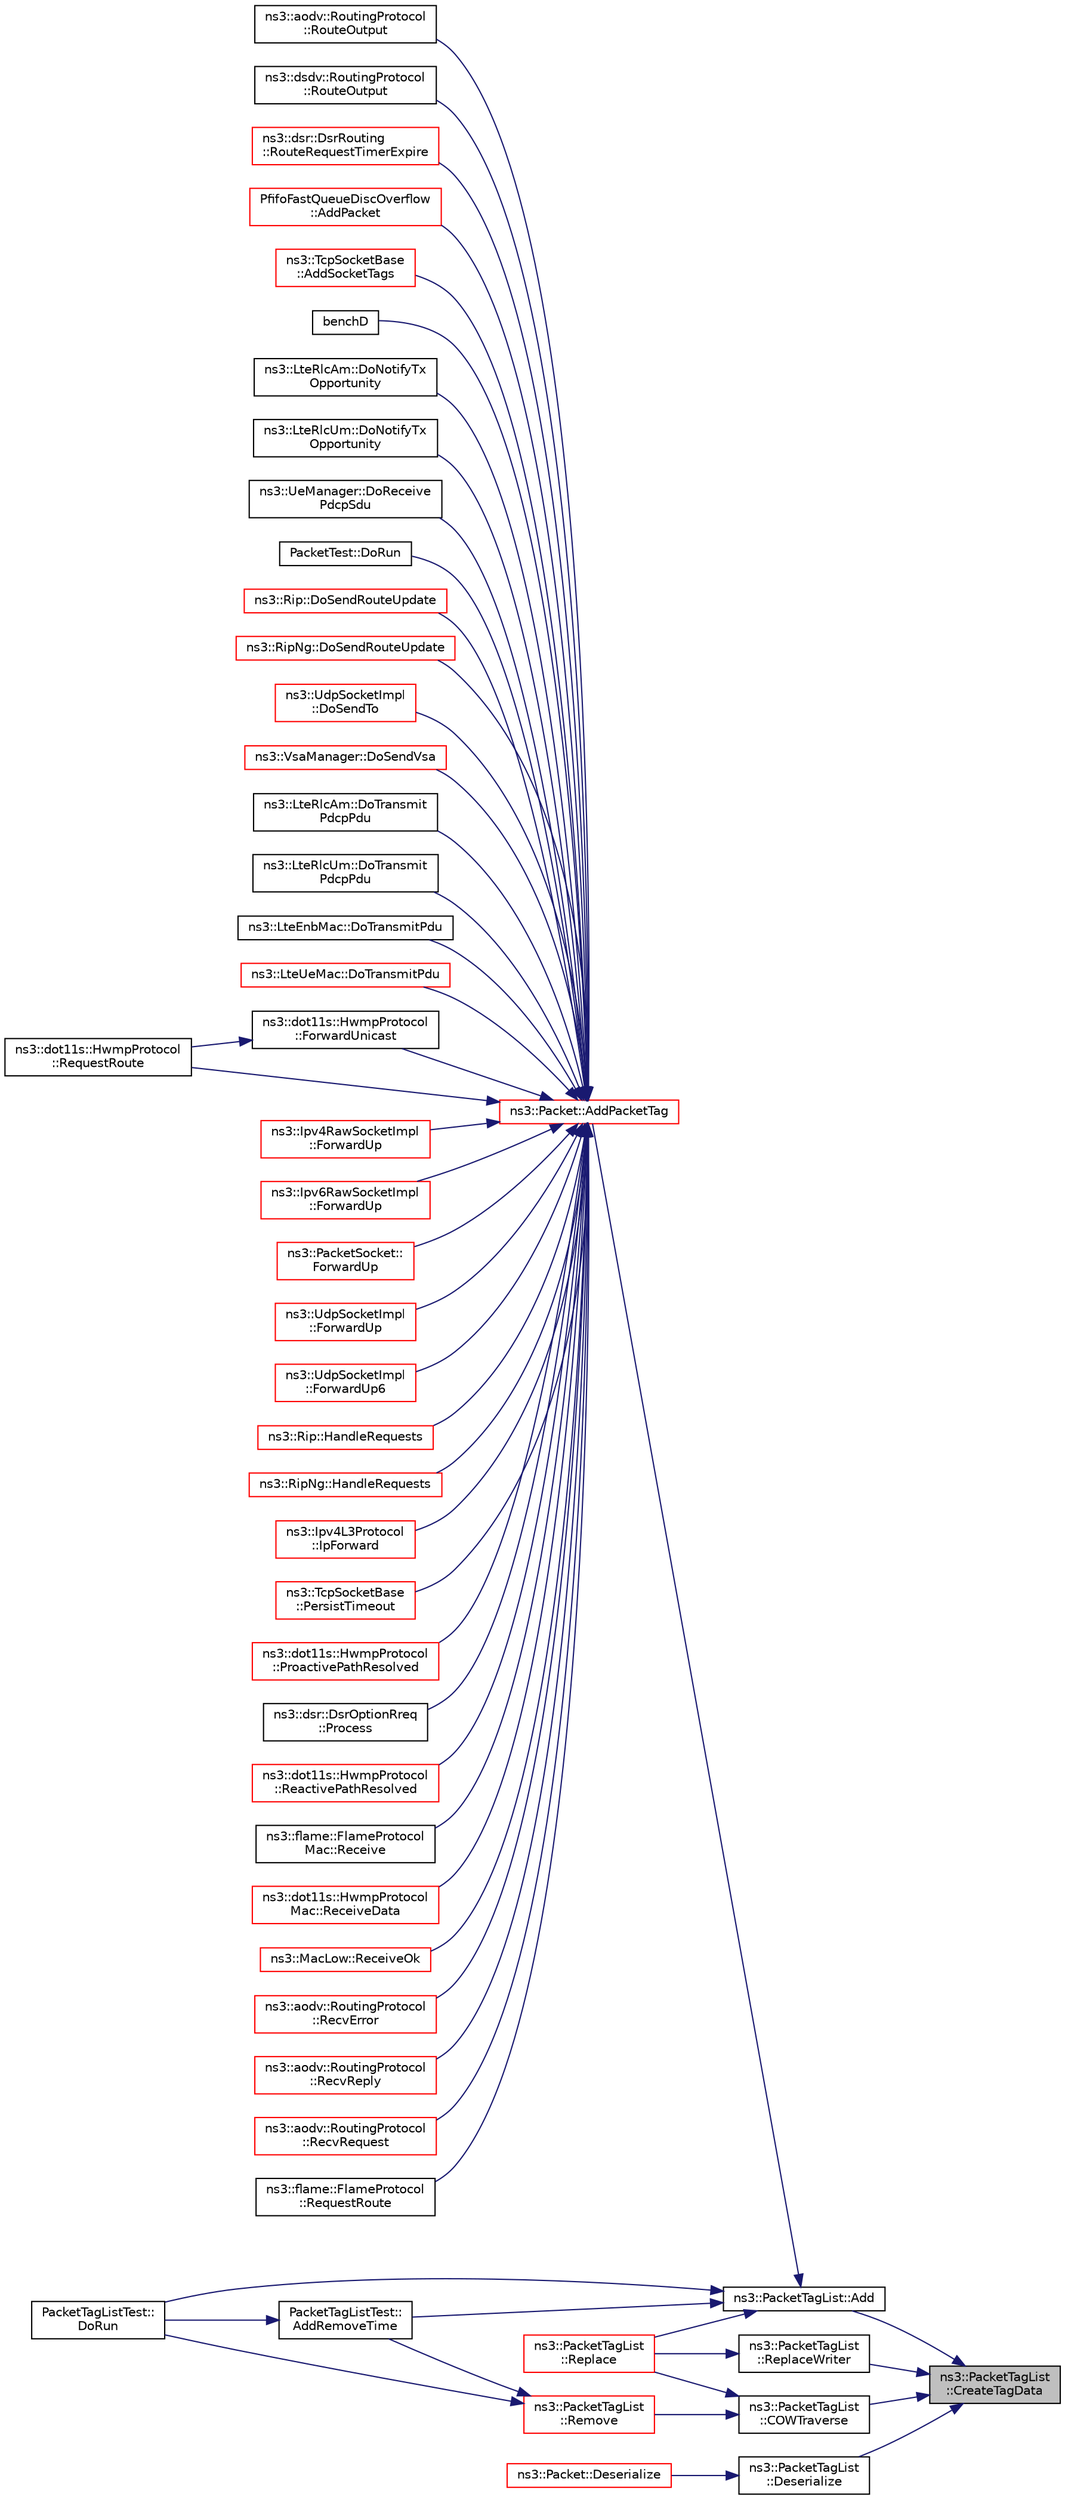 digraph "ns3::PacketTagList::CreateTagData"
{
 // LATEX_PDF_SIZE
  edge [fontname="Helvetica",fontsize="10",labelfontname="Helvetica",labelfontsize="10"];
  node [fontname="Helvetica",fontsize="10",shape=record];
  rankdir="RL";
  Node1 [label="ns3::PacketTagList\l::CreateTagData",height=0.2,width=0.4,color="black", fillcolor="grey75", style="filled", fontcolor="black",tooltip="Allocate and construct a TagData struct, sizing the data area large enough to serialize dataSize byte..."];
  Node1 -> Node2 [dir="back",color="midnightblue",fontsize="10",style="solid",fontname="Helvetica"];
  Node2 [label="ns3::PacketTagList::Add",height=0.2,width=0.4,color="black", fillcolor="white", style="filled",URL="$classns3_1_1_packet_tag_list.html#af0d2442e29d24184d7c439f69977fbad",tooltip="Add a tag to the head of this branch."];
  Node2 -> Node3 [dir="back",color="midnightblue",fontsize="10",style="solid",fontname="Helvetica"];
  Node3 [label="ns3::Packet::AddPacketTag",height=0.2,width=0.4,color="red", fillcolor="white", style="filled",URL="$classns3_1_1_packet.html#ac4a6bcd77e58bdc14c42a7d572d66cc9",tooltip="Add a packet tag."];
  Node3 -> Node4 [dir="back",color="midnightblue",fontsize="10",style="solid",fontname="Helvetica"];
  Node4 [label="PfifoFastQueueDiscOverflow\l::AddPacket",height=0.2,width=0.4,color="red", fillcolor="white", style="filled",URL="$class_pfifo_fast_queue_disc_overflow.html#a582831d7aed3c5d5f57d3bd4859a7f89",tooltip=" "];
  Node3 -> Node6 [dir="back",color="midnightblue",fontsize="10",style="solid",fontname="Helvetica"];
  Node6 [label="ns3::TcpSocketBase\l::AddSocketTags",height=0.2,width=0.4,color="red", fillcolor="white", style="filled",URL="$classns3_1_1_tcp_socket_base.html#aff0f88774a2a2aba389da4590655a839",tooltip="Add Tags for the Socket."];
  Node3 -> Node54 [dir="back",color="midnightblue",fontsize="10",style="solid",fontname="Helvetica"];
  Node54 [label="benchD",height=0.2,width=0.4,color="black", fillcolor="white", style="filled",URL="$bench-packets_8cc.html#a634d9ba79419175aa50058585770b0b6",tooltip=" "];
  Node3 -> Node55 [dir="back",color="midnightblue",fontsize="10",style="solid",fontname="Helvetica"];
  Node55 [label="ns3::LteRlcAm::DoNotifyTx\lOpportunity",height=0.2,width=0.4,color="black", fillcolor="white", style="filled",URL="$classns3_1_1_lte_rlc_am.html#a529666294956659251df1e79ffd3fca5",tooltip="MAC SAP."];
  Node3 -> Node56 [dir="back",color="midnightblue",fontsize="10",style="solid",fontname="Helvetica"];
  Node56 [label="ns3::LteRlcUm::DoNotifyTx\lOpportunity",height=0.2,width=0.4,color="black", fillcolor="white", style="filled",URL="$classns3_1_1_lte_rlc_um.html#a8d744cea1946d4fe5ecaaf867e51d19a",tooltip="MAC SAP."];
  Node3 -> Node57 [dir="back",color="midnightblue",fontsize="10",style="solid",fontname="Helvetica"];
  Node57 [label="ns3::UeManager::DoReceive\lPdcpSdu",height=0.2,width=0.4,color="black", fillcolor="white", style="filled",URL="$classns3_1_1_ue_manager.html#a703c64cf61f89afeb54461985d47ac44",tooltip="Receive PDCP SDU function."];
  Node3 -> Node58 [dir="back",color="midnightblue",fontsize="10",style="solid",fontname="Helvetica"];
  Node58 [label="PacketTest::DoRun",height=0.2,width=0.4,color="black", fillcolor="white", style="filled",URL="$class_packet_test.html#a2f4d69aa1b21616ea14efd54fee55da2",tooltip="Implementation to actually run this TestCase."];
  Node3 -> Node59 [dir="back",color="midnightblue",fontsize="10",style="solid",fontname="Helvetica"];
  Node59 [label="ns3::Rip::DoSendRouteUpdate",height=0.2,width=0.4,color="red", fillcolor="white", style="filled",URL="$classns3_1_1_rip.html#a106f73869862c38c070faec379542e05",tooltip="Send Routing Updates on all interfaces."];
  Node3 -> Node70 [dir="back",color="midnightblue",fontsize="10",style="solid",fontname="Helvetica"];
  Node70 [label="ns3::RipNg::DoSendRouteUpdate",height=0.2,width=0.4,color="red", fillcolor="white", style="filled",URL="$classns3_1_1_rip_ng.html#a110005349bf811e1b0f6af182298be15",tooltip="Send Routing Updates on all interfaces."];
  Node3 -> Node81 [dir="back",color="midnightblue",fontsize="10",style="solid",fontname="Helvetica"];
  Node81 [label="ns3::UdpSocketImpl\l::DoSendTo",height=0.2,width=0.4,color="red", fillcolor="white", style="filled",URL="$classns3_1_1_udp_socket_impl.html#a18b22c398f6e9a7806f92b6a3ca7b3e8",tooltip="Send a packet to a specific destination and port (IPv4)"];
  Node3 -> Node86 [dir="back",color="midnightblue",fontsize="10",style="solid",fontname="Helvetica"];
  Node86 [label="ns3::VsaManager::DoSendVsa",height=0.2,width=0.4,color="red", fillcolor="white", style="filled",URL="$classns3_1_1_vsa_manager.html#a3d56f68f3b98bd45ccc6c56c9a6244db",tooltip=" "];
  Node3 -> Node89 [dir="back",color="midnightblue",fontsize="10",style="solid",fontname="Helvetica"];
  Node89 [label="ns3::LteRlcAm::DoTransmit\lPdcpPdu",height=0.2,width=0.4,color="black", fillcolor="white", style="filled",URL="$classns3_1_1_lte_rlc_am.html#a08891c18fe319cee6eede513a65a892b",tooltip="RLC SAP."];
  Node3 -> Node90 [dir="back",color="midnightblue",fontsize="10",style="solid",fontname="Helvetica"];
  Node90 [label="ns3::LteRlcUm::DoTransmit\lPdcpPdu",height=0.2,width=0.4,color="black", fillcolor="white", style="filled",URL="$classns3_1_1_lte_rlc_um.html#ac7e23317792e8464ac9feafdcd7e1f74",tooltip="RLC SAP."];
  Node3 -> Node91 [dir="back",color="midnightblue",fontsize="10",style="solid",fontname="Helvetica"];
  Node91 [label="ns3::LteEnbMac::DoTransmitPdu",height=0.2,width=0.4,color="black", fillcolor="white", style="filled",URL="$classns3_1_1_lte_enb_mac.html#a5fef79e565ca07f4873cdfbfc9c601f1",tooltip="Transmit PDU function."];
  Node3 -> Node92 [dir="back",color="midnightblue",fontsize="10",style="solid",fontname="Helvetica"];
  Node92 [label="ns3::LteUeMac::DoTransmitPdu",height=0.2,width=0.4,color="red", fillcolor="white", style="filled",URL="$classns3_1_1_lte_ue_mac.html#aa1a5f1f1b609931012506db7a57e345a",tooltip="Transmit PDU function."];
  Node3 -> Node94 [dir="back",color="midnightblue",fontsize="10",style="solid",fontname="Helvetica"];
  Node94 [label="ns3::dot11s::HwmpProtocol\l::ForwardUnicast",height=0.2,width=0.4,color="black", fillcolor="white", style="filled",URL="$classns3_1_1dot11s_1_1_hwmp_protocol.html#ad2284f9a590203f8c407e3ab03560edf",tooltip="Like RequestRoute, but for unicast packets."];
  Node94 -> Node95 [dir="back",color="midnightblue",fontsize="10",style="solid",fontname="Helvetica"];
  Node95 [label="ns3::dot11s::HwmpProtocol\l::RequestRoute",height=0.2,width=0.4,color="black", fillcolor="white", style="filled",URL="$classns3_1_1dot11s_1_1_hwmp_protocol.html#aedaf2770cdde104e445b870fd9b37617",tooltip="Route request, inherited from MeshL2RoutingProtocol."];
  Node3 -> Node96 [dir="back",color="midnightblue",fontsize="10",style="solid",fontname="Helvetica"];
  Node96 [label="ns3::Ipv4RawSocketImpl\l::ForwardUp",height=0.2,width=0.4,color="red", fillcolor="white", style="filled",URL="$classns3_1_1_ipv4_raw_socket_impl.html#ab4fc4f9979027503156102d42ec62e9b",tooltip="Forward up to receive method."];
  Node3 -> Node102 [dir="back",color="midnightblue",fontsize="10",style="solid",fontname="Helvetica"];
  Node102 [label="ns3::Ipv6RawSocketImpl\l::ForwardUp",height=0.2,width=0.4,color="red", fillcolor="white", style="filled",URL="$classns3_1_1_ipv6_raw_socket_impl.html#a9b9d0def6375d0a3fbcaa552ebc3e03d",tooltip="Forward up to receive method."];
  Node3 -> Node108 [dir="back",color="midnightblue",fontsize="10",style="solid",fontname="Helvetica"];
  Node108 [label="ns3::PacketSocket::\lForwardUp",height=0.2,width=0.4,color="red", fillcolor="white", style="filled",URL="$classns3_1_1_packet_socket.html#a889f1446a549aecd23e6f442791ae6b7",tooltip="Called by the L3 protocol when it received a packet to pass on to TCP."];
  Node3 -> Node113 [dir="back",color="midnightblue",fontsize="10",style="solid",fontname="Helvetica"];
  Node113 [label="ns3::UdpSocketImpl\l::ForwardUp",height=0.2,width=0.4,color="red", fillcolor="white", style="filled",URL="$classns3_1_1_udp_socket_impl.html#ac7ad1051f59ee35a9083a457bd6c5642",tooltip="Called by the L3 protocol when it received a packet to pass on to TCP."];
  Node3 -> Node117 [dir="back",color="midnightblue",fontsize="10",style="solid",fontname="Helvetica"];
  Node117 [label="ns3::UdpSocketImpl\l::ForwardUp6",height=0.2,width=0.4,color="red", fillcolor="white", style="filled",URL="$classns3_1_1_udp_socket_impl.html#a1550f484c8c62c215a44e8c13694986b",tooltip="Called by the L3 protocol when it received a packet to pass on to TCP."];
  Node3 -> Node118 [dir="back",color="midnightblue",fontsize="10",style="solid",fontname="Helvetica"];
  Node118 [label="ns3::Rip::HandleRequests",height=0.2,width=0.4,color="red", fillcolor="white", style="filled",URL="$classns3_1_1_rip.html#a4094ed6c40c666f7567245eef2376fe9",tooltip="Handle RIP requests."];
  Node3 -> Node119 [dir="back",color="midnightblue",fontsize="10",style="solid",fontname="Helvetica"];
  Node119 [label="ns3::RipNg::HandleRequests",height=0.2,width=0.4,color="red", fillcolor="white", style="filled",URL="$classns3_1_1_rip_ng.html#adb06ee7b823c0d7ae5b45b637c1ffd19",tooltip="Handle RIPng requests."];
  Node3 -> Node120 [dir="back",color="midnightblue",fontsize="10",style="solid",fontname="Helvetica"];
  Node120 [label="ns3::Ipv4L3Protocol\l::IpForward",height=0.2,width=0.4,color="red", fillcolor="white", style="filled",URL="$classns3_1_1_ipv4_l3_protocol.html#ae00b4ef6c6907a602898800ee5dcbc57",tooltip="Forward a packet."];
  Node3 -> Node121 [dir="back",color="midnightblue",fontsize="10",style="solid",fontname="Helvetica"];
  Node121 [label="ns3::TcpSocketBase\l::PersistTimeout",height=0.2,width=0.4,color="red", fillcolor="white", style="filled",URL="$classns3_1_1_tcp_socket_base.html#a80fe451da81e0059154321eee693de31",tooltip="Send 1 byte probe to get an updated window size."];
  Node3 -> Node122 [dir="back",color="midnightblue",fontsize="10",style="solid",fontname="Helvetica"];
  Node122 [label="ns3::dot11s::HwmpProtocol\l::ProactivePathResolved",height=0.2,width=0.4,color="red", fillcolor="white", style="filled",URL="$classns3_1_1dot11s_1_1_hwmp_protocol.html#ad6c9925336d3061cf5675cd459216883",tooltip=" "];
  Node3 -> Node124 [dir="back",color="midnightblue",fontsize="10",style="solid",fontname="Helvetica"];
  Node124 [label="ns3::dsr::DsrOptionRreq\l::Process",height=0.2,width=0.4,color="black", fillcolor="white", style="filled",URL="$classns3_1_1dsr_1_1_dsr_option_rreq.html#a439e889d11973e48e3674c6e86aaee99",tooltip="Process method."];
  Node3 -> Node125 [dir="back",color="midnightblue",fontsize="10",style="solid",fontname="Helvetica"];
  Node125 [label="ns3::dot11s::HwmpProtocol\l::ReactivePathResolved",height=0.2,width=0.4,color="red", fillcolor="white", style="filled",URL="$classns3_1_1dot11s_1_1_hwmp_protocol.html#ac9ee2097883725cf40dd05537e12a9eb",tooltip=" "];
  Node3 -> Node127 [dir="back",color="midnightblue",fontsize="10",style="solid",fontname="Helvetica"];
  Node127 [label="ns3::flame::FlameProtocol\lMac::Receive",height=0.2,width=0.4,color="black", fillcolor="white", style="filled",URL="$classns3_1_1flame_1_1_flame_protocol_mac.html#acbb5e05076cc472cdd9dbb57eda73091",tooltip="Receive and process a packet; packets are given a FlameTag packet tag."];
  Node3 -> Node128 [dir="back",color="midnightblue",fontsize="10",style="solid",fontname="Helvetica"];
  Node128 [label="ns3::dot11s::HwmpProtocol\lMac::ReceiveData",height=0.2,width=0.4,color="red", fillcolor="white", style="filled",URL="$classns3_1_1dot11s_1_1_hwmp_protocol_mac.html#a71929de219e49a7b1c9e8c89e9b8f842",tooltip="Receive data frame."];
  Node3 -> Node130 [dir="back",color="midnightblue",fontsize="10",style="solid",fontname="Helvetica"];
  Node130 [label="ns3::MacLow::ReceiveOk",height=0.2,width=0.4,color="red", fillcolor="white", style="filled",URL="$classns3_1_1_mac_low.html#a2fffa82ad11ebe0e113232813a816eff",tooltip=" "];
  Node3 -> Node133 [dir="back",color="midnightblue",fontsize="10",style="solid",fontname="Helvetica"];
  Node133 [label="ns3::aodv::RoutingProtocol\l::RecvError",height=0.2,width=0.4,color="red", fillcolor="white", style="filled",URL="$classns3_1_1aodv_1_1_routing_protocol.html#ae93fba9dbcde4f1eb0f2d7a189e9ae54",tooltip="Receive RERR from node with address src."];
  Node3 -> Node138 [dir="back",color="midnightblue",fontsize="10",style="solid",fontname="Helvetica"];
  Node138 [label="ns3::aodv::RoutingProtocol\l::RecvReply",height=0.2,width=0.4,color="red", fillcolor="white", style="filled",URL="$classns3_1_1aodv_1_1_routing_protocol.html#a15459eff0cb816e8d03a73c78d9cdc9d",tooltip="Receive RREP."];
  Node3 -> Node139 [dir="back",color="midnightblue",fontsize="10",style="solid",fontname="Helvetica"];
  Node139 [label="ns3::aodv::RoutingProtocol\l::RecvRequest",height=0.2,width=0.4,color="red", fillcolor="white", style="filled",URL="$classns3_1_1aodv_1_1_routing_protocol.html#adc8555f0e1e8ba05ea80a412b412d064",tooltip="Receive RREQ."];
  Node3 -> Node95 [dir="back",color="midnightblue",fontsize="10",style="solid",fontname="Helvetica"];
  Node3 -> Node140 [dir="back",color="midnightblue",fontsize="10",style="solid",fontname="Helvetica"];
  Node140 [label="ns3::flame::FlameProtocol\l::RequestRoute",height=0.2,width=0.4,color="black", fillcolor="white", style="filled",URL="$classns3_1_1flame_1_1_flame_protocol.html#a70087b7d1cd62978882df6599f56bf29",tooltip="Route request, inherited from MeshL2RoutingProtocol."];
  Node3 -> Node141 [dir="back",color="midnightblue",fontsize="10",style="solid",fontname="Helvetica"];
  Node141 [label="ns3::aodv::RoutingProtocol\l::RouteOutput",height=0.2,width=0.4,color="black", fillcolor="white", style="filled",URL="$classns3_1_1aodv_1_1_routing_protocol.html#a71210f21868d71657400f6e616153c83",tooltip="Query routing cache for an existing route, for an outbound packet."];
  Node3 -> Node142 [dir="back",color="midnightblue",fontsize="10",style="solid",fontname="Helvetica"];
  Node142 [label="ns3::dsdv::RoutingProtocol\l::RouteOutput",height=0.2,width=0.4,color="black", fillcolor="white", style="filled",URL="$classns3_1_1dsdv_1_1_routing_protocol.html#af025a37dfb12829be3a1f484c5c926c0",tooltip="Query routing cache for an existing route, for an outbound packet."];
  Node3 -> Node143 [dir="back",color="midnightblue",fontsize="10",style="solid",fontname="Helvetica"];
  Node143 [label="ns3::dsr::DsrRouting\l::RouteRequestTimerExpire",height=0.2,width=0.4,color="red", fillcolor="white", style="filled",URL="$classns3_1_1dsr_1_1_dsr_routing.html#aa839b89cdf568048c4d09941b59e46d4",tooltip="Handle route discovery timer."];
  Node2 -> Node247 [dir="back",color="midnightblue",fontsize="10",style="solid",fontname="Helvetica"];
  Node247 [label="PacketTagListTest::\lAddRemoveTime",height=0.2,width=0.4,color="black", fillcolor="white", style="filled",URL="$class_packet_tag_list_test.html#a5998d580bdd4f85ed0a073f0a54b7b3f",tooltip="Prints the remove time."];
  Node247 -> Node248 [dir="back",color="midnightblue",fontsize="10",style="solid",fontname="Helvetica"];
  Node248 [label="PacketTagListTest::\lDoRun",height=0.2,width=0.4,color="black", fillcolor="white", style="filled",URL="$class_packet_tag_list_test.html#ad69a038e0427451c4aca7ebb7eed35ef",tooltip="Implementation to actually run this TestCase."];
  Node2 -> Node248 [dir="back",color="midnightblue",fontsize="10",style="solid",fontname="Helvetica"];
  Node2 -> Node249 [dir="back",color="midnightblue",fontsize="10",style="solid",fontname="Helvetica"];
  Node249 [label="ns3::PacketTagList\l::Replace",height=0.2,width=0.4,color="red", fillcolor="white", style="filled",URL="$classns3_1_1_packet_tag_list.html#a6a6bc266832b2cead6cf42e3daee1041",tooltip="Replace the value of a tag."];
  Node1 -> Node258 [dir="back",color="midnightblue",fontsize="10",style="solid",fontname="Helvetica"];
  Node258 [label="ns3::PacketTagList\l::COWTraverse",height=0.2,width=0.4,color="black", fillcolor="white", style="filled",URL="$classns3_1_1_packet_tag_list.html#a7d98f0fe590d22f8224d718af0ac9713",tooltip="Traverse the list implementing copy-on-write, using Writer."];
  Node258 -> Node259 [dir="back",color="midnightblue",fontsize="10",style="solid",fontname="Helvetica"];
  Node259 [label="ns3::PacketTagList\l::Remove",height=0.2,width=0.4,color="red", fillcolor="white", style="filled",URL="$classns3_1_1_packet_tag_list.html#a043d984c546f67adc273448747784ee3",tooltip="Remove (the first instance of) tag from the list."];
  Node259 -> Node247 [dir="back",color="midnightblue",fontsize="10",style="solid",fontname="Helvetica"];
  Node259 -> Node248 [dir="back",color="midnightblue",fontsize="10",style="solid",fontname="Helvetica"];
  Node258 -> Node249 [dir="back",color="midnightblue",fontsize="10",style="solid",fontname="Helvetica"];
  Node1 -> Node329 [dir="back",color="midnightblue",fontsize="10",style="solid",fontname="Helvetica"];
  Node329 [label="ns3::PacketTagList\l::Deserialize",height=0.2,width=0.4,color="black", fillcolor="white", style="filled",URL="$classns3_1_1_packet_tag_list.html#a0a45f351c8b4ab3344b46dd04d5b8115",tooltip="Deserialize tag list from the provided buffer."];
  Node329 -> Node330 [dir="back",color="midnightblue",fontsize="10",style="solid",fontname="Helvetica"];
  Node330 [label="ns3::Packet::Deserialize",height=0.2,width=0.4,color="red", fillcolor="white", style="filled",URL="$classns3_1_1_packet.html#a196f5609e8b04efef405cab130612151",tooltip="Deserializes a packet."];
  Node1 -> Node332 [dir="back",color="midnightblue",fontsize="10",style="solid",fontname="Helvetica"];
  Node332 [label="ns3::PacketTagList\l::ReplaceWriter",height=0.2,width=0.4,color="black", fillcolor="white", style="filled",URL="$classns3_1_1_packet_tag_list.html#a21cfeb795e3ef3a688d6114272d41c53",tooltip="Copy-on-write implementing Replace."];
  Node332 -> Node249 [dir="back",color="midnightblue",fontsize="10",style="solid",fontname="Helvetica"];
}
